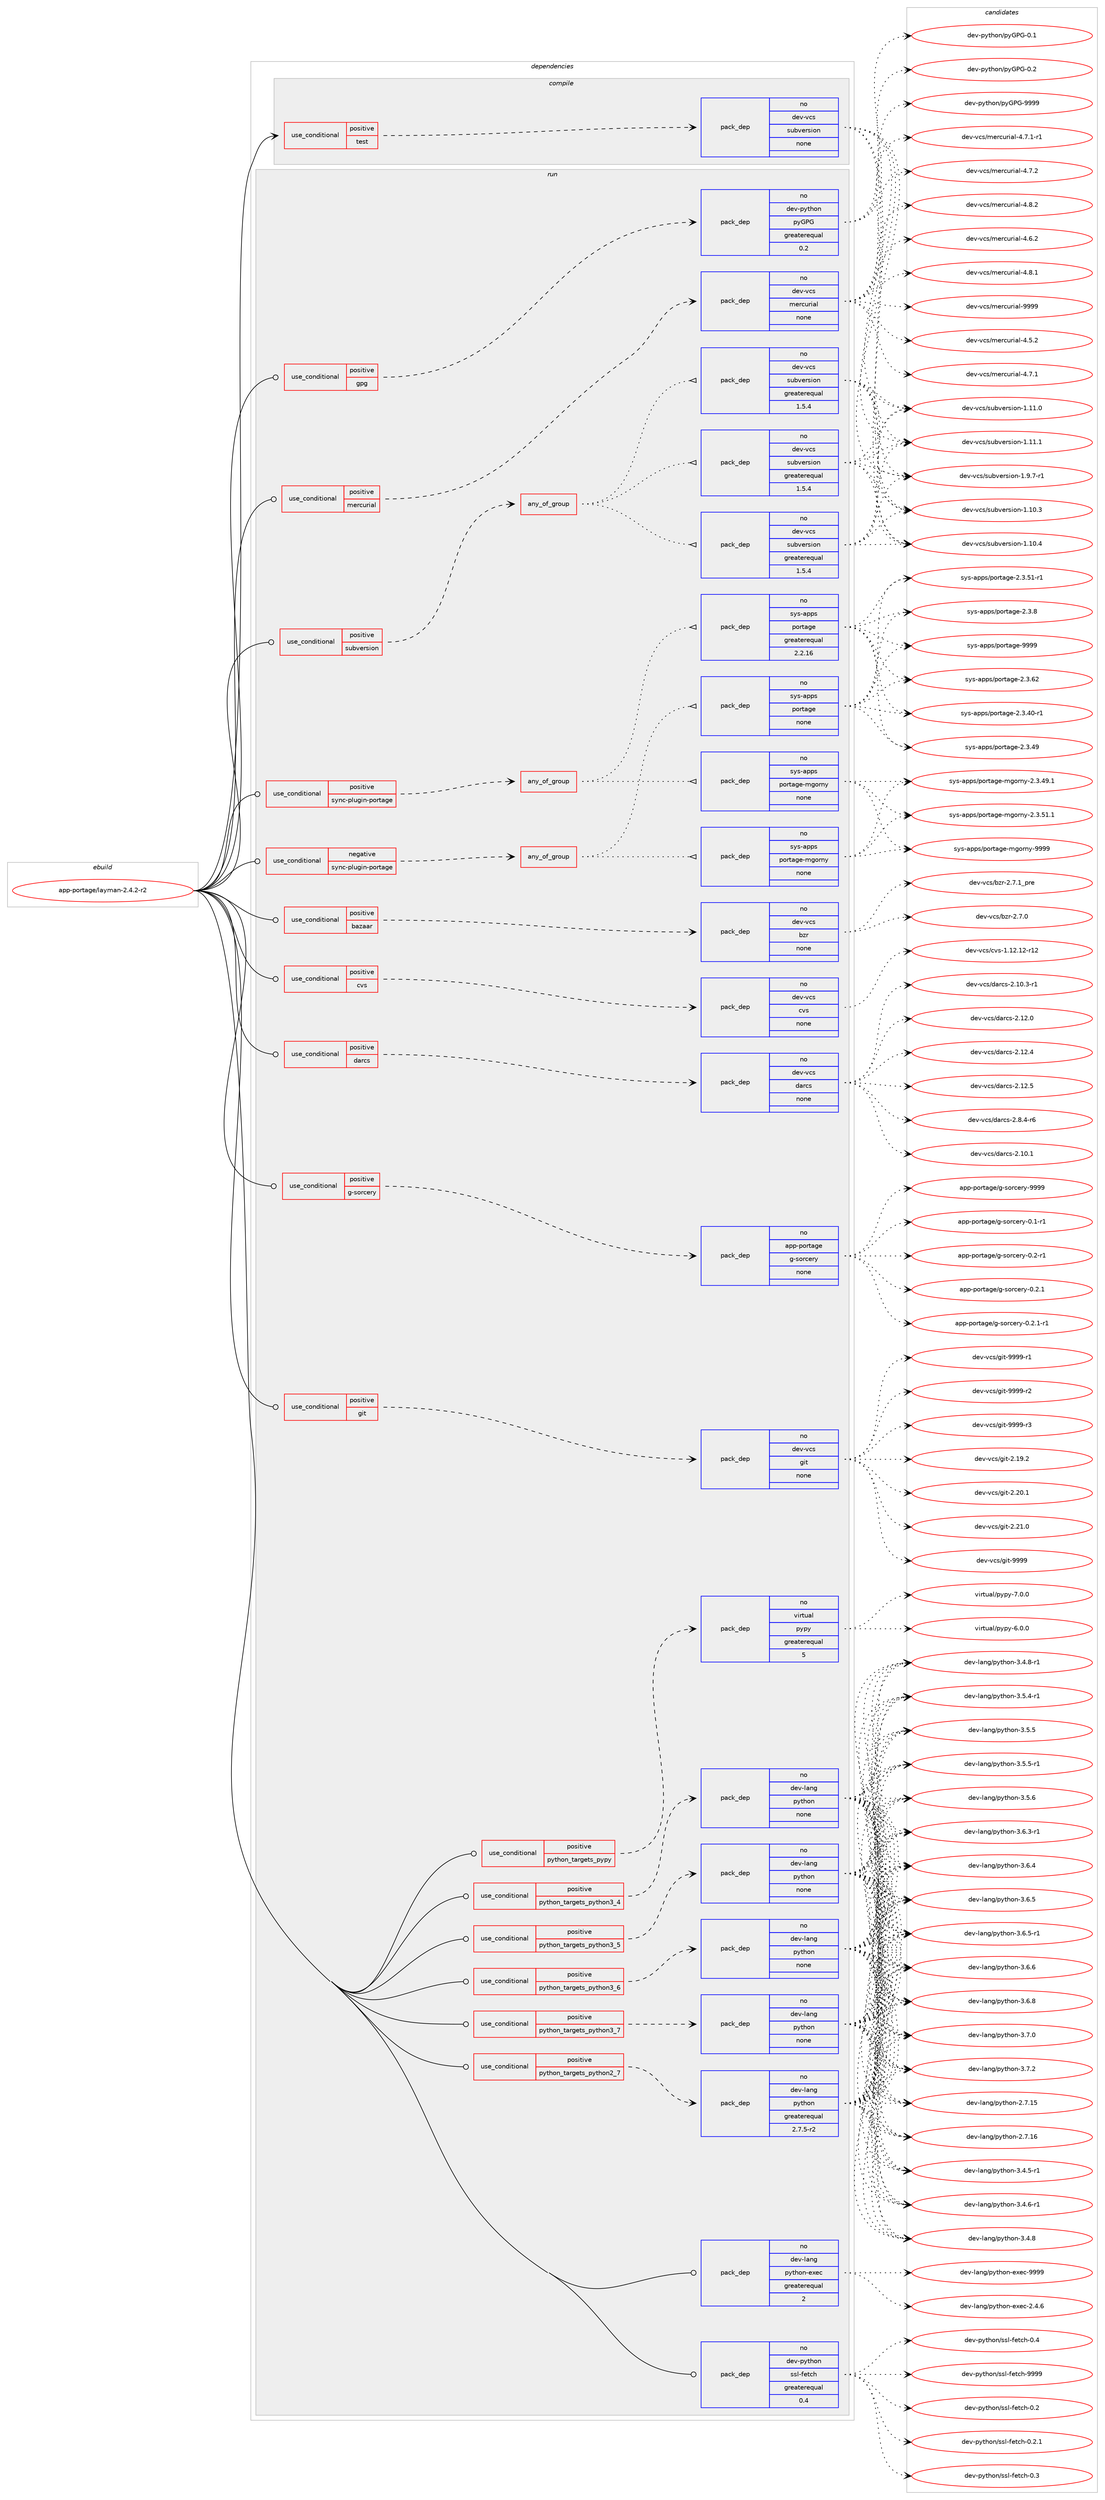 digraph prolog {

# *************
# Graph options
# *************

newrank=true;
concentrate=true;
compound=true;
graph [rankdir=LR,fontname=Helvetica,fontsize=10,ranksep=1.5];#, ranksep=2.5, nodesep=0.2];
edge  [arrowhead=vee];
node  [fontname=Helvetica,fontsize=10];

# **********
# The ebuild
# **********

subgraph cluster_leftcol {
color=gray;
rank=same;
label=<<i>ebuild</i>>;
id [label="app-portage/layman-2.4.2-r2", color=red, width=4, href="../app-portage/layman-2.4.2-r2.svg"];
}

# ****************
# The dependencies
# ****************

subgraph cluster_midcol {
color=gray;
label=<<i>dependencies</i>>;
subgraph cluster_compile {
fillcolor="#eeeeee";
style=filled;
label=<<i>compile</i>>;
subgraph cond355013 {
dependency1306591 [label=<<TABLE BORDER="0" CELLBORDER="1" CELLSPACING="0" CELLPADDING="4"><TR><TD ROWSPAN="3" CELLPADDING="10">use_conditional</TD></TR><TR><TD>positive</TD></TR><TR><TD>test</TD></TR></TABLE>>, shape=none, color=red];
subgraph pack931171 {
dependency1306592 [label=<<TABLE BORDER="0" CELLBORDER="1" CELLSPACING="0" CELLPADDING="4" WIDTH="220"><TR><TD ROWSPAN="6" CELLPADDING="30">pack_dep</TD></TR><TR><TD WIDTH="110">no</TD></TR><TR><TD>dev-vcs</TD></TR><TR><TD>subversion</TD></TR><TR><TD>none</TD></TR><TR><TD></TD></TR></TABLE>>, shape=none, color=blue];
}
dependency1306591:e -> dependency1306592:w [weight=20,style="dashed",arrowhead="vee"];
}
id:e -> dependency1306591:w [weight=20,style="solid",arrowhead="vee"];
}
subgraph cluster_compileandrun {
fillcolor="#eeeeee";
style=filled;
label=<<i>compile and run</i>>;
}
subgraph cluster_run {
fillcolor="#eeeeee";
style=filled;
label=<<i>run</i>>;
subgraph cond355014 {
dependency1306593 [label=<<TABLE BORDER="0" CELLBORDER="1" CELLSPACING="0" CELLPADDING="4"><TR><TD ROWSPAN="3" CELLPADDING="10">use_conditional</TD></TR><TR><TD>negative</TD></TR><TR><TD>sync-plugin-portage</TD></TR></TABLE>>, shape=none, color=red];
subgraph any19865 {
dependency1306594 [label=<<TABLE BORDER="0" CELLBORDER="1" CELLSPACING="0" CELLPADDING="4"><TR><TD CELLPADDING="10">any_of_group</TD></TR></TABLE>>, shape=none, color=red];subgraph pack931172 {
dependency1306595 [label=<<TABLE BORDER="0" CELLBORDER="1" CELLSPACING="0" CELLPADDING="4" WIDTH="220"><TR><TD ROWSPAN="6" CELLPADDING="30">pack_dep</TD></TR><TR><TD WIDTH="110">no</TD></TR><TR><TD>sys-apps</TD></TR><TR><TD>portage</TD></TR><TR><TD>none</TD></TR><TR><TD></TD></TR></TABLE>>, shape=none, color=blue];
}
dependency1306594:e -> dependency1306595:w [weight=20,style="dotted",arrowhead="oinv"];
subgraph pack931173 {
dependency1306596 [label=<<TABLE BORDER="0" CELLBORDER="1" CELLSPACING="0" CELLPADDING="4" WIDTH="220"><TR><TD ROWSPAN="6" CELLPADDING="30">pack_dep</TD></TR><TR><TD WIDTH="110">no</TD></TR><TR><TD>sys-apps</TD></TR><TR><TD>portage-mgorny</TD></TR><TR><TD>none</TD></TR><TR><TD></TD></TR></TABLE>>, shape=none, color=blue];
}
dependency1306594:e -> dependency1306596:w [weight=20,style="dotted",arrowhead="oinv"];
}
dependency1306593:e -> dependency1306594:w [weight=20,style="dashed",arrowhead="vee"];
}
id:e -> dependency1306593:w [weight=20,style="solid",arrowhead="odot"];
subgraph cond355015 {
dependency1306597 [label=<<TABLE BORDER="0" CELLBORDER="1" CELLSPACING="0" CELLPADDING="4"><TR><TD ROWSPAN="3" CELLPADDING="10">use_conditional</TD></TR><TR><TD>positive</TD></TR><TR><TD>bazaar</TD></TR></TABLE>>, shape=none, color=red];
subgraph pack931174 {
dependency1306598 [label=<<TABLE BORDER="0" CELLBORDER="1" CELLSPACING="0" CELLPADDING="4" WIDTH="220"><TR><TD ROWSPAN="6" CELLPADDING="30">pack_dep</TD></TR><TR><TD WIDTH="110">no</TD></TR><TR><TD>dev-vcs</TD></TR><TR><TD>bzr</TD></TR><TR><TD>none</TD></TR><TR><TD></TD></TR></TABLE>>, shape=none, color=blue];
}
dependency1306597:e -> dependency1306598:w [weight=20,style="dashed",arrowhead="vee"];
}
id:e -> dependency1306597:w [weight=20,style="solid",arrowhead="odot"];
subgraph cond355016 {
dependency1306599 [label=<<TABLE BORDER="0" CELLBORDER="1" CELLSPACING="0" CELLPADDING="4"><TR><TD ROWSPAN="3" CELLPADDING="10">use_conditional</TD></TR><TR><TD>positive</TD></TR><TR><TD>cvs</TD></TR></TABLE>>, shape=none, color=red];
subgraph pack931175 {
dependency1306600 [label=<<TABLE BORDER="0" CELLBORDER="1" CELLSPACING="0" CELLPADDING="4" WIDTH="220"><TR><TD ROWSPAN="6" CELLPADDING="30">pack_dep</TD></TR><TR><TD WIDTH="110">no</TD></TR><TR><TD>dev-vcs</TD></TR><TR><TD>cvs</TD></TR><TR><TD>none</TD></TR><TR><TD></TD></TR></TABLE>>, shape=none, color=blue];
}
dependency1306599:e -> dependency1306600:w [weight=20,style="dashed",arrowhead="vee"];
}
id:e -> dependency1306599:w [weight=20,style="solid",arrowhead="odot"];
subgraph cond355017 {
dependency1306601 [label=<<TABLE BORDER="0" CELLBORDER="1" CELLSPACING="0" CELLPADDING="4"><TR><TD ROWSPAN="3" CELLPADDING="10">use_conditional</TD></TR><TR><TD>positive</TD></TR><TR><TD>darcs</TD></TR></TABLE>>, shape=none, color=red];
subgraph pack931176 {
dependency1306602 [label=<<TABLE BORDER="0" CELLBORDER="1" CELLSPACING="0" CELLPADDING="4" WIDTH="220"><TR><TD ROWSPAN="6" CELLPADDING="30">pack_dep</TD></TR><TR><TD WIDTH="110">no</TD></TR><TR><TD>dev-vcs</TD></TR><TR><TD>darcs</TD></TR><TR><TD>none</TD></TR><TR><TD></TD></TR></TABLE>>, shape=none, color=blue];
}
dependency1306601:e -> dependency1306602:w [weight=20,style="dashed",arrowhead="vee"];
}
id:e -> dependency1306601:w [weight=20,style="solid",arrowhead="odot"];
subgraph cond355018 {
dependency1306603 [label=<<TABLE BORDER="0" CELLBORDER="1" CELLSPACING="0" CELLPADDING="4"><TR><TD ROWSPAN="3" CELLPADDING="10">use_conditional</TD></TR><TR><TD>positive</TD></TR><TR><TD>g-sorcery</TD></TR></TABLE>>, shape=none, color=red];
subgraph pack931177 {
dependency1306604 [label=<<TABLE BORDER="0" CELLBORDER="1" CELLSPACING="0" CELLPADDING="4" WIDTH="220"><TR><TD ROWSPAN="6" CELLPADDING="30">pack_dep</TD></TR><TR><TD WIDTH="110">no</TD></TR><TR><TD>app-portage</TD></TR><TR><TD>g-sorcery</TD></TR><TR><TD>none</TD></TR><TR><TD></TD></TR></TABLE>>, shape=none, color=blue];
}
dependency1306603:e -> dependency1306604:w [weight=20,style="dashed",arrowhead="vee"];
}
id:e -> dependency1306603:w [weight=20,style="solid",arrowhead="odot"];
subgraph cond355019 {
dependency1306605 [label=<<TABLE BORDER="0" CELLBORDER="1" CELLSPACING="0" CELLPADDING="4"><TR><TD ROWSPAN="3" CELLPADDING="10">use_conditional</TD></TR><TR><TD>positive</TD></TR><TR><TD>git</TD></TR></TABLE>>, shape=none, color=red];
subgraph pack931178 {
dependency1306606 [label=<<TABLE BORDER="0" CELLBORDER="1" CELLSPACING="0" CELLPADDING="4" WIDTH="220"><TR><TD ROWSPAN="6" CELLPADDING="30">pack_dep</TD></TR><TR><TD WIDTH="110">no</TD></TR><TR><TD>dev-vcs</TD></TR><TR><TD>git</TD></TR><TR><TD>none</TD></TR><TR><TD></TD></TR></TABLE>>, shape=none, color=blue];
}
dependency1306605:e -> dependency1306606:w [weight=20,style="dashed",arrowhead="vee"];
}
id:e -> dependency1306605:w [weight=20,style="solid",arrowhead="odot"];
subgraph cond355020 {
dependency1306607 [label=<<TABLE BORDER="0" CELLBORDER="1" CELLSPACING="0" CELLPADDING="4"><TR><TD ROWSPAN="3" CELLPADDING="10">use_conditional</TD></TR><TR><TD>positive</TD></TR><TR><TD>gpg</TD></TR></TABLE>>, shape=none, color=red];
subgraph pack931179 {
dependency1306608 [label=<<TABLE BORDER="0" CELLBORDER="1" CELLSPACING="0" CELLPADDING="4" WIDTH="220"><TR><TD ROWSPAN="6" CELLPADDING="30">pack_dep</TD></TR><TR><TD WIDTH="110">no</TD></TR><TR><TD>dev-python</TD></TR><TR><TD>pyGPG</TD></TR><TR><TD>greaterequal</TD></TR><TR><TD>0.2</TD></TR></TABLE>>, shape=none, color=blue];
}
dependency1306607:e -> dependency1306608:w [weight=20,style="dashed",arrowhead="vee"];
}
id:e -> dependency1306607:w [weight=20,style="solid",arrowhead="odot"];
subgraph cond355021 {
dependency1306609 [label=<<TABLE BORDER="0" CELLBORDER="1" CELLSPACING="0" CELLPADDING="4"><TR><TD ROWSPAN="3" CELLPADDING="10">use_conditional</TD></TR><TR><TD>positive</TD></TR><TR><TD>mercurial</TD></TR></TABLE>>, shape=none, color=red];
subgraph pack931180 {
dependency1306610 [label=<<TABLE BORDER="0" CELLBORDER="1" CELLSPACING="0" CELLPADDING="4" WIDTH="220"><TR><TD ROWSPAN="6" CELLPADDING="30">pack_dep</TD></TR><TR><TD WIDTH="110">no</TD></TR><TR><TD>dev-vcs</TD></TR><TR><TD>mercurial</TD></TR><TR><TD>none</TD></TR><TR><TD></TD></TR></TABLE>>, shape=none, color=blue];
}
dependency1306609:e -> dependency1306610:w [weight=20,style="dashed",arrowhead="vee"];
}
id:e -> dependency1306609:w [weight=20,style="solid",arrowhead="odot"];
subgraph cond355022 {
dependency1306611 [label=<<TABLE BORDER="0" CELLBORDER="1" CELLSPACING="0" CELLPADDING="4"><TR><TD ROWSPAN="3" CELLPADDING="10">use_conditional</TD></TR><TR><TD>positive</TD></TR><TR><TD>python_targets_pypy</TD></TR></TABLE>>, shape=none, color=red];
subgraph pack931181 {
dependency1306612 [label=<<TABLE BORDER="0" CELLBORDER="1" CELLSPACING="0" CELLPADDING="4" WIDTH="220"><TR><TD ROWSPAN="6" CELLPADDING="30">pack_dep</TD></TR><TR><TD WIDTH="110">no</TD></TR><TR><TD>virtual</TD></TR><TR><TD>pypy</TD></TR><TR><TD>greaterequal</TD></TR><TR><TD>5</TD></TR></TABLE>>, shape=none, color=blue];
}
dependency1306611:e -> dependency1306612:w [weight=20,style="dashed",arrowhead="vee"];
}
id:e -> dependency1306611:w [weight=20,style="solid",arrowhead="odot"];
subgraph cond355023 {
dependency1306613 [label=<<TABLE BORDER="0" CELLBORDER="1" CELLSPACING="0" CELLPADDING="4"><TR><TD ROWSPAN="3" CELLPADDING="10">use_conditional</TD></TR><TR><TD>positive</TD></TR><TR><TD>python_targets_python2_7</TD></TR></TABLE>>, shape=none, color=red];
subgraph pack931182 {
dependency1306614 [label=<<TABLE BORDER="0" CELLBORDER="1" CELLSPACING="0" CELLPADDING="4" WIDTH="220"><TR><TD ROWSPAN="6" CELLPADDING="30">pack_dep</TD></TR><TR><TD WIDTH="110">no</TD></TR><TR><TD>dev-lang</TD></TR><TR><TD>python</TD></TR><TR><TD>greaterequal</TD></TR><TR><TD>2.7.5-r2</TD></TR></TABLE>>, shape=none, color=blue];
}
dependency1306613:e -> dependency1306614:w [weight=20,style="dashed",arrowhead="vee"];
}
id:e -> dependency1306613:w [weight=20,style="solid",arrowhead="odot"];
subgraph cond355024 {
dependency1306615 [label=<<TABLE BORDER="0" CELLBORDER="1" CELLSPACING="0" CELLPADDING="4"><TR><TD ROWSPAN="3" CELLPADDING="10">use_conditional</TD></TR><TR><TD>positive</TD></TR><TR><TD>python_targets_python3_4</TD></TR></TABLE>>, shape=none, color=red];
subgraph pack931183 {
dependency1306616 [label=<<TABLE BORDER="0" CELLBORDER="1" CELLSPACING="0" CELLPADDING="4" WIDTH="220"><TR><TD ROWSPAN="6" CELLPADDING="30">pack_dep</TD></TR><TR><TD WIDTH="110">no</TD></TR><TR><TD>dev-lang</TD></TR><TR><TD>python</TD></TR><TR><TD>none</TD></TR><TR><TD></TD></TR></TABLE>>, shape=none, color=blue];
}
dependency1306615:e -> dependency1306616:w [weight=20,style="dashed",arrowhead="vee"];
}
id:e -> dependency1306615:w [weight=20,style="solid",arrowhead="odot"];
subgraph cond355025 {
dependency1306617 [label=<<TABLE BORDER="0" CELLBORDER="1" CELLSPACING="0" CELLPADDING="4"><TR><TD ROWSPAN="3" CELLPADDING="10">use_conditional</TD></TR><TR><TD>positive</TD></TR><TR><TD>python_targets_python3_5</TD></TR></TABLE>>, shape=none, color=red];
subgraph pack931184 {
dependency1306618 [label=<<TABLE BORDER="0" CELLBORDER="1" CELLSPACING="0" CELLPADDING="4" WIDTH="220"><TR><TD ROWSPAN="6" CELLPADDING="30">pack_dep</TD></TR><TR><TD WIDTH="110">no</TD></TR><TR><TD>dev-lang</TD></TR><TR><TD>python</TD></TR><TR><TD>none</TD></TR><TR><TD></TD></TR></TABLE>>, shape=none, color=blue];
}
dependency1306617:e -> dependency1306618:w [weight=20,style="dashed",arrowhead="vee"];
}
id:e -> dependency1306617:w [weight=20,style="solid",arrowhead="odot"];
subgraph cond355026 {
dependency1306619 [label=<<TABLE BORDER="0" CELLBORDER="1" CELLSPACING="0" CELLPADDING="4"><TR><TD ROWSPAN="3" CELLPADDING="10">use_conditional</TD></TR><TR><TD>positive</TD></TR><TR><TD>python_targets_python3_6</TD></TR></TABLE>>, shape=none, color=red];
subgraph pack931185 {
dependency1306620 [label=<<TABLE BORDER="0" CELLBORDER="1" CELLSPACING="0" CELLPADDING="4" WIDTH="220"><TR><TD ROWSPAN="6" CELLPADDING="30">pack_dep</TD></TR><TR><TD WIDTH="110">no</TD></TR><TR><TD>dev-lang</TD></TR><TR><TD>python</TD></TR><TR><TD>none</TD></TR><TR><TD></TD></TR></TABLE>>, shape=none, color=blue];
}
dependency1306619:e -> dependency1306620:w [weight=20,style="dashed",arrowhead="vee"];
}
id:e -> dependency1306619:w [weight=20,style="solid",arrowhead="odot"];
subgraph cond355027 {
dependency1306621 [label=<<TABLE BORDER="0" CELLBORDER="1" CELLSPACING="0" CELLPADDING="4"><TR><TD ROWSPAN="3" CELLPADDING="10">use_conditional</TD></TR><TR><TD>positive</TD></TR><TR><TD>python_targets_python3_7</TD></TR></TABLE>>, shape=none, color=red];
subgraph pack931186 {
dependency1306622 [label=<<TABLE BORDER="0" CELLBORDER="1" CELLSPACING="0" CELLPADDING="4" WIDTH="220"><TR><TD ROWSPAN="6" CELLPADDING="30">pack_dep</TD></TR><TR><TD WIDTH="110">no</TD></TR><TR><TD>dev-lang</TD></TR><TR><TD>python</TD></TR><TR><TD>none</TD></TR><TR><TD></TD></TR></TABLE>>, shape=none, color=blue];
}
dependency1306621:e -> dependency1306622:w [weight=20,style="dashed",arrowhead="vee"];
}
id:e -> dependency1306621:w [weight=20,style="solid",arrowhead="odot"];
subgraph cond355028 {
dependency1306623 [label=<<TABLE BORDER="0" CELLBORDER="1" CELLSPACING="0" CELLPADDING="4"><TR><TD ROWSPAN="3" CELLPADDING="10">use_conditional</TD></TR><TR><TD>positive</TD></TR><TR><TD>subversion</TD></TR></TABLE>>, shape=none, color=red];
subgraph any19866 {
dependency1306624 [label=<<TABLE BORDER="0" CELLBORDER="1" CELLSPACING="0" CELLPADDING="4"><TR><TD CELLPADDING="10">any_of_group</TD></TR></TABLE>>, shape=none, color=red];subgraph pack931187 {
dependency1306625 [label=<<TABLE BORDER="0" CELLBORDER="1" CELLSPACING="0" CELLPADDING="4" WIDTH="220"><TR><TD ROWSPAN="6" CELLPADDING="30">pack_dep</TD></TR><TR><TD WIDTH="110">no</TD></TR><TR><TD>dev-vcs</TD></TR><TR><TD>subversion</TD></TR><TR><TD>greaterequal</TD></TR><TR><TD>1.5.4</TD></TR></TABLE>>, shape=none, color=blue];
}
dependency1306624:e -> dependency1306625:w [weight=20,style="dotted",arrowhead="oinv"];
subgraph pack931188 {
dependency1306626 [label=<<TABLE BORDER="0" CELLBORDER="1" CELLSPACING="0" CELLPADDING="4" WIDTH="220"><TR><TD ROWSPAN="6" CELLPADDING="30">pack_dep</TD></TR><TR><TD WIDTH="110">no</TD></TR><TR><TD>dev-vcs</TD></TR><TR><TD>subversion</TD></TR><TR><TD>greaterequal</TD></TR><TR><TD>1.5.4</TD></TR></TABLE>>, shape=none, color=blue];
}
dependency1306624:e -> dependency1306626:w [weight=20,style="dotted",arrowhead="oinv"];
subgraph pack931189 {
dependency1306627 [label=<<TABLE BORDER="0" CELLBORDER="1" CELLSPACING="0" CELLPADDING="4" WIDTH="220"><TR><TD ROWSPAN="6" CELLPADDING="30">pack_dep</TD></TR><TR><TD WIDTH="110">no</TD></TR><TR><TD>dev-vcs</TD></TR><TR><TD>subversion</TD></TR><TR><TD>greaterequal</TD></TR><TR><TD>1.5.4</TD></TR></TABLE>>, shape=none, color=blue];
}
dependency1306624:e -> dependency1306627:w [weight=20,style="dotted",arrowhead="oinv"];
}
dependency1306623:e -> dependency1306624:w [weight=20,style="dashed",arrowhead="vee"];
}
id:e -> dependency1306623:w [weight=20,style="solid",arrowhead="odot"];
subgraph cond355029 {
dependency1306628 [label=<<TABLE BORDER="0" CELLBORDER="1" CELLSPACING="0" CELLPADDING="4"><TR><TD ROWSPAN="3" CELLPADDING="10">use_conditional</TD></TR><TR><TD>positive</TD></TR><TR><TD>sync-plugin-portage</TD></TR></TABLE>>, shape=none, color=red];
subgraph any19867 {
dependency1306629 [label=<<TABLE BORDER="0" CELLBORDER="1" CELLSPACING="0" CELLPADDING="4"><TR><TD CELLPADDING="10">any_of_group</TD></TR></TABLE>>, shape=none, color=red];subgraph pack931190 {
dependency1306630 [label=<<TABLE BORDER="0" CELLBORDER="1" CELLSPACING="0" CELLPADDING="4" WIDTH="220"><TR><TD ROWSPAN="6" CELLPADDING="30">pack_dep</TD></TR><TR><TD WIDTH="110">no</TD></TR><TR><TD>sys-apps</TD></TR><TR><TD>portage</TD></TR><TR><TD>greaterequal</TD></TR><TR><TD>2.2.16</TD></TR></TABLE>>, shape=none, color=blue];
}
dependency1306629:e -> dependency1306630:w [weight=20,style="dotted",arrowhead="oinv"];
subgraph pack931191 {
dependency1306631 [label=<<TABLE BORDER="0" CELLBORDER="1" CELLSPACING="0" CELLPADDING="4" WIDTH="220"><TR><TD ROWSPAN="6" CELLPADDING="30">pack_dep</TD></TR><TR><TD WIDTH="110">no</TD></TR><TR><TD>sys-apps</TD></TR><TR><TD>portage-mgorny</TD></TR><TR><TD>none</TD></TR><TR><TD></TD></TR></TABLE>>, shape=none, color=blue];
}
dependency1306629:e -> dependency1306631:w [weight=20,style="dotted",arrowhead="oinv"];
}
dependency1306628:e -> dependency1306629:w [weight=20,style="dashed",arrowhead="vee"];
}
id:e -> dependency1306628:w [weight=20,style="solid",arrowhead="odot"];
subgraph pack931192 {
dependency1306632 [label=<<TABLE BORDER="0" CELLBORDER="1" CELLSPACING="0" CELLPADDING="4" WIDTH="220"><TR><TD ROWSPAN="6" CELLPADDING="30">pack_dep</TD></TR><TR><TD WIDTH="110">no</TD></TR><TR><TD>dev-lang</TD></TR><TR><TD>python-exec</TD></TR><TR><TD>greaterequal</TD></TR><TR><TD>2</TD></TR></TABLE>>, shape=none, color=blue];
}
id:e -> dependency1306632:w [weight=20,style="solid",arrowhead="odot"];
subgraph pack931193 {
dependency1306633 [label=<<TABLE BORDER="0" CELLBORDER="1" CELLSPACING="0" CELLPADDING="4" WIDTH="220"><TR><TD ROWSPAN="6" CELLPADDING="30">pack_dep</TD></TR><TR><TD WIDTH="110">no</TD></TR><TR><TD>dev-python</TD></TR><TR><TD>ssl-fetch</TD></TR><TR><TD>greaterequal</TD></TR><TR><TD>0.4</TD></TR></TABLE>>, shape=none, color=blue];
}
id:e -> dependency1306633:w [weight=20,style="solid",arrowhead="odot"];
}
}

# **************
# The candidates
# **************

subgraph cluster_choices {
rank=same;
color=gray;
label=<<i>candidates</i>>;

subgraph choice931171 {
color=black;
nodesep=1;
choice1001011184511899115471151179811810111411510511111045494649484651 [label="dev-vcs/subversion-1.10.3", color=red, width=4,href="../dev-vcs/subversion-1.10.3.svg"];
choice1001011184511899115471151179811810111411510511111045494649484652 [label="dev-vcs/subversion-1.10.4", color=red, width=4,href="../dev-vcs/subversion-1.10.4.svg"];
choice1001011184511899115471151179811810111411510511111045494649494648 [label="dev-vcs/subversion-1.11.0", color=red, width=4,href="../dev-vcs/subversion-1.11.0.svg"];
choice1001011184511899115471151179811810111411510511111045494649494649 [label="dev-vcs/subversion-1.11.1", color=red, width=4,href="../dev-vcs/subversion-1.11.1.svg"];
choice100101118451189911547115117981181011141151051111104549465746554511449 [label="dev-vcs/subversion-1.9.7-r1", color=red, width=4,href="../dev-vcs/subversion-1.9.7-r1.svg"];
dependency1306592:e -> choice1001011184511899115471151179811810111411510511111045494649484651:w [style=dotted,weight="100"];
dependency1306592:e -> choice1001011184511899115471151179811810111411510511111045494649484652:w [style=dotted,weight="100"];
dependency1306592:e -> choice1001011184511899115471151179811810111411510511111045494649494648:w [style=dotted,weight="100"];
dependency1306592:e -> choice1001011184511899115471151179811810111411510511111045494649494649:w [style=dotted,weight="100"];
dependency1306592:e -> choice100101118451189911547115117981181011141151051111104549465746554511449:w [style=dotted,weight="100"];
}
subgraph choice931172 {
color=black;
nodesep=1;
choice11512111545971121121154711211111411697103101455046514652484511449 [label="sys-apps/portage-2.3.40-r1", color=red, width=4,href="../sys-apps/portage-2.3.40-r1.svg"];
choice1151211154597112112115471121111141169710310145504651465257 [label="sys-apps/portage-2.3.49", color=red, width=4,href="../sys-apps/portage-2.3.49.svg"];
choice11512111545971121121154711211111411697103101455046514653494511449 [label="sys-apps/portage-2.3.51-r1", color=red, width=4,href="../sys-apps/portage-2.3.51-r1.svg"];
choice1151211154597112112115471121111141169710310145504651465450 [label="sys-apps/portage-2.3.62", color=red, width=4,href="../sys-apps/portage-2.3.62.svg"];
choice11512111545971121121154711211111411697103101455046514656 [label="sys-apps/portage-2.3.8", color=red, width=4,href="../sys-apps/portage-2.3.8.svg"];
choice115121115459711211211547112111114116971031014557575757 [label="sys-apps/portage-9999", color=red, width=4,href="../sys-apps/portage-9999.svg"];
dependency1306595:e -> choice11512111545971121121154711211111411697103101455046514652484511449:w [style=dotted,weight="100"];
dependency1306595:e -> choice1151211154597112112115471121111141169710310145504651465257:w [style=dotted,weight="100"];
dependency1306595:e -> choice11512111545971121121154711211111411697103101455046514653494511449:w [style=dotted,weight="100"];
dependency1306595:e -> choice1151211154597112112115471121111141169710310145504651465450:w [style=dotted,weight="100"];
dependency1306595:e -> choice11512111545971121121154711211111411697103101455046514656:w [style=dotted,weight="100"];
dependency1306595:e -> choice115121115459711211211547112111114116971031014557575757:w [style=dotted,weight="100"];
}
subgraph choice931173 {
color=black;
nodesep=1;
choice1151211154597112112115471121111141169710310145109103111114110121455046514652574649 [label="sys-apps/portage-mgorny-2.3.49.1", color=red, width=4,href="../sys-apps/portage-mgorny-2.3.49.1.svg"];
choice1151211154597112112115471121111141169710310145109103111114110121455046514653494649 [label="sys-apps/portage-mgorny-2.3.51.1", color=red, width=4,href="../sys-apps/portage-mgorny-2.3.51.1.svg"];
choice11512111545971121121154711211111411697103101451091031111141101214557575757 [label="sys-apps/portage-mgorny-9999", color=red, width=4,href="../sys-apps/portage-mgorny-9999.svg"];
dependency1306596:e -> choice1151211154597112112115471121111141169710310145109103111114110121455046514652574649:w [style=dotted,weight="100"];
dependency1306596:e -> choice1151211154597112112115471121111141169710310145109103111114110121455046514653494649:w [style=dotted,weight="100"];
dependency1306596:e -> choice11512111545971121121154711211111411697103101451091031111141101214557575757:w [style=dotted,weight="100"];
}
subgraph choice931174 {
color=black;
nodesep=1;
choice10010111845118991154798122114455046554648 [label="dev-vcs/bzr-2.7.0", color=red, width=4,href="../dev-vcs/bzr-2.7.0.svg"];
choice1001011184511899115479812211445504655464995112114101 [label="dev-vcs/bzr-2.7.1_pre", color=red, width=4,href="../dev-vcs/bzr-2.7.1_pre.svg"];
dependency1306598:e -> choice10010111845118991154798122114455046554648:w [style=dotted,weight="100"];
dependency1306598:e -> choice1001011184511899115479812211445504655464995112114101:w [style=dotted,weight="100"];
}
subgraph choice931175 {
color=black;
nodesep=1;
choice100101118451189911547991181154549464950464950451144950 [label="dev-vcs/cvs-1.12.12-r12", color=red, width=4,href="../dev-vcs/cvs-1.12.12-r12.svg"];
dependency1306600:e -> choice100101118451189911547991181154549464950464950451144950:w [style=dotted,weight="100"];
}
subgraph choice931176 {
color=black;
nodesep=1;
choice100101118451189911547100971149911545504649484649 [label="dev-vcs/darcs-2.10.1", color=red, width=4,href="../dev-vcs/darcs-2.10.1.svg"];
choice1001011184511899115471009711499115455046494846514511449 [label="dev-vcs/darcs-2.10.3-r1", color=red, width=4,href="../dev-vcs/darcs-2.10.3-r1.svg"];
choice100101118451189911547100971149911545504649504648 [label="dev-vcs/darcs-2.12.0", color=red, width=4,href="../dev-vcs/darcs-2.12.0.svg"];
choice100101118451189911547100971149911545504649504652 [label="dev-vcs/darcs-2.12.4", color=red, width=4,href="../dev-vcs/darcs-2.12.4.svg"];
choice100101118451189911547100971149911545504649504653 [label="dev-vcs/darcs-2.12.5", color=red, width=4,href="../dev-vcs/darcs-2.12.5.svg"];
choice10010111845118991154710097114991154550465646524511454 [label="dev-vcs/darcs-2.8.4-r6", color=red, width=4,href="../dev-vcs/darcs-2.8.4-r6.svg"];
dependency1306602:e -> choice100101118451189911547100971149911545504649484649:w [style=dotted,weight="100"];
dependency1306602:e -> choice1001011184511899115471009711499115455046494846514511449:w [style=dotted,weight="100"];
dependency1306602:e -> choice100101118451189911547100971149911545504649504648:w [style=dotted,weight="100"];
dependency1306602:e -> choice100101118451189911547100971149911545504649504652:w [style=dotted,weight="100"];
dependency1306602:e -> choice100101118451189911547100971149911545504649504653:w [style=dotted,weight="100"];
dependency1306602:e -> choice10010111845118991154710097114991154550465646524511454:w [style=dotted,weight="100"];
}
subgraph choice931177 {
color=black;
nodesep=1;
choice971121124511211111411697103101471034511511111499101114121454846494511449 [label="app-portage/g-sorcery-0.1-r1", color=red, width=4,href="../app-portage/g-sorcery-0.1-r1.svg"];
choice971121124511211111411697103101471034511511111499101114121454846504511449 [label="app-portage/g-sorcery-0.2-r1", color=red, width=4,href="../app-portage/g-sorcery-0.2-r1.svg"];
choice971121124511211111411697103101471034511511111499101114121454846504649 [label="app-portage/g-sorcery-0.2.1", color=red, width=4,href="../app-portage/g-sorcery-0.2.1.svg"];
choice9711211245112111114116971031014710345115111114991011141214548465046494511449 [label="app-portage/g-sorcery-0.2.1-r1", color=red, width=4,href="../app-portage/g-sorcery-0.2.1-r1.svg"];
choice9711211245112111114116971031014710345115111114991011141214557575757 [label="app-portage/g-sorcery-9999", color=red, width=4,href="../app-portage/g-sorcery-9999.svg"];
dependency1306604:e -> choice971121124511211111411697103101471034511511111499101114121454846494511449:w [style=dotted,weight="100"];
dependency1306604:e -> choice971121124511211111411697103101471034511511111499101114121454846504511449:w [style=dotted,weight="100"];
dependency1306604:e -> choice971121124511211111411697103101471034511511111499101114121454846504649:w [style=dotted,weight="100"];
dependency1306604:e -> choice9711211245112111114116971031014710345115111114991011141214548465046494511449:w [style=dotted,weight="100"];
dependency1306604:e -> choice9711211245112111114116971031014710345115111114991011141214557575757:w [style=dotted,weight="100"];
}
subgraph choice931178 {
color=black;
nodesep=1;
choice10010111845118991154710310511645504649574650 [label="dev-vcs/git-2.19.2", color=red, width=4,href="../dev-vcs/git-2.19.2.svg"];
choice10010111845118991154710310511645504650484649 [label="dev-vcs/git-2.20.1", color=red, width=4,href="../dev-vcs/git-2.20.1.svg"];
choice10010111845118991154710310511645504650494648 [label="dev-vcs/git-2.21.0", color=red, width=4,href="../dev-vcs/git-2.21.0.svg"];
choice1001011184511899115471031051164557575757 [label="dev-vcs/git-9999", color=red, width=4,href="../dev-vcs/git-9999.svg"];
choice10010111845118991154710310511645575757574511449 [label="dev-vcs/git-9999-r1", color=red, width=4,href="../dev-vcs/git-9999-r1.svg"];
choice10010111845118991154710310511645575757574511450 [label="dev-vcs/git-9999-r2", color=red, width=4,href="../dev-vcs/git-9999-r2.svg"];
choice10010111845118991154710310511645575757574511451 [label="dev-vcs/git-9999-r3", color=red, width=4,href="../dev-vcs/git-9999-r3.svg"];
dependency1306606:e -> choice10010111845118991154710310511645504649574650:w [style=dotted,weight="100"];
dependency1306606:e -> choice10010111845118991154710310511645504650484649:w [style=dotted,weight="100"];
dependency1306606:e -> choice10010111845118991154710310511645504650494648:w [style=dotted,weight="100"];
dependency1306606:e -> choice1001011184511899115471031051164557575757:w [style=dotted,weight="100"];
dependency1306606:e -> choice10010111845118991154710310511645575757574511449:w [style=dotted,weight="100"];
dependency1306606:e -> choice10010111845118991154710310511645575757574511450:w [style=dotted,weight="100"];
dependency1306606:e -> choice10010111845118991154710310511645575757574511451:w [style=dotted,weight="100"];
}
subgraph choice931179 {
color=black;
nodesep=1;
choice100101118451121211161041111104711212171807145484649 [label="dev-python/pyGPG-0.1", color=red, width=4,href="../dev-python/pyGPG-0.1.svg"];
choice100101118451121211161041111104711212171807145484650 [label="dev-python/pyGPG-0.2", color=red, width=4,href="../dev-python/pyGPG-0.2.svg"];
choice10010111845112121116104111110471121217180714557575757 [label="dev-python/pyGPG-9999", color=red, width=4,href="../dev-python/pyGPG-9999.svg"];
dependency1306608:e -> choice100101118451121211161041111104711212171807145484649:w [style=dotted,weight="100"];
dependency1306608:e -> choice100101118451121211161041111104711212171807145484650:w [style=dotted,weight="100"];
dependency1306608:e -> choice10010111845112121116104111110471121217180714557575757:w [style=dotted,weight="100"];
}
subgraph choice931180 {
color=black;
nodesep=1;
choice1001011184511899115471091011149911711410597108455246534650 [label="dev-vcs/mercurial-4.5.2", color=red, width=4,href="../dev-vcs/mercurial-4.5.2.svg"];
choice1001011184511899115471091011149911711410597108455246544650 [label="dev-vcs/mercurial-4.6.2", color=red, width=4,href="../dev-vcs/mercurial-4.6.2.svg"];
choice1001011184511899115471091011149911711410597108455246554649 [label="dev-vcs/mercurial-4.7.1", color=red, width=4,href="../dev-vcs/mercurial-4.7.1.svg"];
choice10010111845118991154710910111499117114105971084552465546494511449 [label="dev-vcs/mercurial-4.7.1-r1", color=red, width=4,href="../dev-vcs/mercurial-4.7.1-r1.svg"];
choice1001011184511899115471091011149911711410597108455246554650 [label="dev-vcs/mercurial-4.7.2", color=red, width=4,href="../dev-vcs/mercurial-4.7.2.svg"];
choice1001011184511899115471091011149911711410597108455246564649 [label="dev-vcs/mercurial-4.8.1", color=red, width=4,href="../dev-vcs/mercurial-4.8.1.svg"];
choice1001011184511899115471091011149911711410597108455246564650 [label="dev-vcs/mercurial-4.8.2", color=red, width=4,href="../dev-vcs/mercurial-4.8.2.svg"];
choice10010111845118991154710910111499117114105971084557575757 [label="dev-vcs/mercurial-9999", color=red, width=4,href="../dev-vcs/mercurial-9999.svg"];
dependency1306610:e -> choice1001011184511899115471091011149911711410597108455246534650:w [style=dotted,weight="100"];
dependency1306610:e -> choice1001011184511899115471091011149911711410597108455246544650:w [style=dotted,weight="100"];
dependency1306610:e -> choice1001011184511899115471091011149911711410597108455246554649:w [style=dotted,weight="100"];
dependency1306610:e -> choice10010111845118991154710910111499117114105971084552465546494511449:w [style=dotted,weight="100"];
dependency1306610:e -> choice1001011184511899115471091011149911711410597108455246554650:w [style=dotted,weight="100"];
dependency1306610:e -> choice1001011184511899115471091011149911711410597108455246564649:w [style=dotted,weight="100"];
dependency1306610:e -> choice1001011184511899115471091011149911711410597108455246564650:w [style=dotted,weight="100"];
dependency1306610:e -> choice10010111845118991154710910111499117114105971084557575757:w [style=dotted,weight="100"];
}
subgraph choice931181 {
color=black;
nodesep=1;
choice1181051141161179710847112121112121455446484648 [label="virtual/pypy-6.0.0", color=red, width=4,href="../virtual/pypy-6.0.0.svg"];
choice1181051141161179710847112121112121455546484648 [label="virtual/pypy-7.0.0", color=red, width=4,href="../virtual/pypy-7.0.0.svg"];
dependency1306612:e -> choice1181051141161179710847112121112121455446484648:w [style=dotted,weight="100"];
dependency1306612:e -> choice1181051141161179710847112121112121455546484648:w [style=dotted,weight="100"];
}
subgraph choice931182 {
color=black;
nodesep=1;
choice10010111845108971101034711212111610411111045504655464953 [label="dev-lang/python-2.7.15", color=red, width=4,href="../dev-lang/python-2.7.15.svg"];
choice10010111845108971101034711212111610411111045504655464954 [label="dev-lang/python-2.7.16", color=red, width=4,href="../dev-lang/python-2.7.16.svg"];
choice1001011184510897110103471121211161041111104551465246534511449 [label="dev-lang/python-3.4.5-r1", color=red, width=4,href="../dev-lang/python-3.4.5-r1.svg"];
choice1001011184510897110103471121211161041111104551465246544511449 [label="dev-lang/python-3.4.6-r1", color=red, width=4,href="../dev-lang/python-3.4.6-r1.svg"];
choice100101118451089711010347112121116104111110455146524656 [label="dev-lang/python-3.4.8", color=red, width=4,href="../dev-lang/python-3.4.8.svg"];
choice1001011184510897110103471121211161041111104551465246564511449 [label="dev-lang/python-3.4.8-r1", color=red, width=4,href="../dev-lang/python-3.4.8-r1.svg"];
choice1001011184510897110103471121211161041111104551465346524511449 [label="dev-lang/python-3.5.4-r1", color=red, width=4,href="../dev-lang/python-3.5.4-r1.svg"];
choice100101118451089711010347112121116104111110455146534653 [label="dev-lang/python-3.5.5", color=red, width=4,href="../dev-lang/python-3.5.5.svg"];
choice1001011184510897110103471121211161041111104551465346534511449 [label="dev-lang/python-3.5.5-r1", color=red, width=4,href="../dev-lang/python-3.5.5-r1.svg"];
choice100101118451089711010347112121116104111110455146534654 [label="dev-lang/python-3.5.6", color=red, width=4,href="../dev-lang/python-3.5.6.svg"];
choice1001011184510897110103471121211161041111104551465446514511449 [label="dev-lang/python-3.6.3-r1", color=red, width=4,href="../dev-lang/python-3.6.3-r1.svg"];
choice100101118451089711010347112121116104111110455146544652 [label="dev-lang/python-3.6.4", color=red, width=4,href="../dev-lang/python-3.6.4.svg"];
choice100101118451089711010347112121116104111110455146544653 [label="dev-lang/python-3.6.5", color=red, width=4,href="../dev-lang/python-3.6.5.svg"];
choice1001011184510897110103471121211161041111104551465446534511449 [label="dev-lang/python-3.6.5-r1", color=red, width=4,href="../dev-lang/python-3.6.5-r1.svg"];
choice100101118451089711010347112121116104111110455146544654 [label="dev-lang/python-3.6.6", color=red, width=4,href="../dev-lang/python-3.6.6.svg"];
choice100101118451089711010347112121116104111110455146544656 [label="dev-lang/python-3.6.8", color=red, width=4,href="../dev-lang/python-3.6.8.svg"];
choice100101118451089711010347112121116104111110455146554648 [label="dev-lang/python-3.7.0", color=red, width=4,href="../dev-lang/python-3.7.0.svg"];
choice100101118451089711010347112121116104111110455146554650 [label="dev-lang/python-3.7.2", color=red, width=4,href="../dev-lang/python-3.7.2.svg"];
dependency1306614:e -> choice10010111845108971101034711212111610411111045504655464953:w [style=dotted,weight="100"];
dependency1306614:e -> choice10010111845108971101034711212111610411111045504655464954:w [style=dotted,weight="100"];
dependency1306614:e -> choice1001011184510897110103471121211161041111104551465246534511449:w [style=dotted,weight="100"];
dependency1306614:e -> choice1001011184510897110103471121211161041111104551465246544511449:w [style=dotted,weight="100"];
dependency1306614:e -> choice100101118451089711010347112121116104111110455146524656:w [style=dotted,weight="100"];
dependency1306614:e -> choice1001011184510897110103471121211161041111104551465246564511449:w [style=dotted,weight="100"];
dependency1306614:e -> choice1001011184510897110103471121211161041111104551465346524511449:w [style=dotted,weight="100"];
dependency1306614:e -> choice100101118451089711010347112121116104111110455146534653:w [style=dotted,weight="100"];
dependency1306614:e -> choice1001011184510897110103471121211161041111104551465346534511449:w [style=dotted,weight="100"];
dependency1306614:e -> choice100101118451089711010347112121116104111110455146534654:w [style=dotted,weight="100"];
dependency1306614:e -> choice1001011184510897110103471121211161041111104551465446514511449:w [style=dotted,weight="100"];
dependency1306614:e -> choice100101118451089711010347112121116104111110455146544652:w [style=dotted,weight="100"];
dependency1306614:e -> choice100101118451089711010347112121116104111110455146544653:w [style=dotted,weight="100"];
dependency1306614:e -> choice1001011184510897110103471121211161041111104551465446534511449:w [style=dotted,weight="100"];
dependency1306614:e -> choice100101118451089711010347112121116104111110455146544654:w [style=dotted,weight="100"];
dependency1306614:e -> choice100101118451089711010347112121116104111110455146544656:w [style=dotted,weight="100"];
dependency1306614:e -> choice100101118451089711010347112121116104111110455146554648:w [style=dotted,weight="100"];
dependency1306614:e -> choice100101118451089711010347112121116104111110455146554650:w [style=dotted,weight="100"];
}
subgraph choice931183 {
color=black;
nodesep=1;
choice10010111845108971101034711212111610411111045504655464953 [label="dev-lang/python-2.7.15", color=red, width=4,href="../dev-lang/python-2.7.15.svg"];
choice10010111845108971101034711212111610411111045504655464954 [label="dev-lang/python-2.7.16", color=red, width=4,href="../dev-lang/python-2.7.16.svg"];
choice1001011184510897110103471121211161041111104551465246534511449 [label="dev-lang/python-3.4.5-r1", color=red, width=4,href="../dev-lang/python-3.4.5-r1.svg"];
choice1001011184510897110103471121211161041111104551465246544511449 [label="dev-lang/python-3.4.6-r1", color=red, width=4,href="../dev-lang/python-3.4.6-r1.svg"];
choice100101118451089711010347112121116104111110455146524656 [label="dev-lang/python-3.4.8", color=red, width=4,href="../dev-lang/python-3.4.8.svg"];
choice1001011184510897110103471121211161041111104551465246564511449 [label="dev-lang/python-3.4.8-r1", color=red, width=4,href="../dev-lang/python-3.4.8-r1.svg"];
choice1001011184510897110103471121211161041111104551465346524511449 [label="dev-lang/python-3.5.4-r1", color=red, width=4,href="../dev-lang/python-3.5.4-r1.svg"];
choice100101118451089711010347112121116104111110455146534653 [label="dev-lang/python-3.5.5", color=red, width=4,href="../dev-lang/python-3.5.5.svg"];
choice1001011184510897110103471121211161041111104551465346534511449 [label="dev-lang/python-3.5.5-r1", color=red, width=4,href="../dev-lang/python-3.5.5-r1.svg"];
choice100101118451089711010347112121116104111110455146534654 [label="dev-lang/python-3.5.6", color=red, width=4,href="../dev-lang/python-3.5.6.svg"];
choice1001011184510897110103471121211161041111104551465446514511449 [label="dev-lang/python-3.6.3-r1", color=red, width=4,href="../dev-lang/python-3.6.3-r1.svg"];
choice100101118451089711010347112121116104111110455146544652 [label="dev-lang/python-3.6.4", color=red, width=4,href="../dev-lang/python-3.6.4.svg"];
choice100101118451089711010347112121116104111110455146544653 [label="dev-lang/python-3.6.5", color=red, width=4,href="../dev-lang/python-3.6.5.svg"];
choice1001011184510897110103471121211161041111104551465446534511449 [label="dev-lang/python-3.6.5-r1", color=red, width=4,href="../dev-lang/python-3.6.5-r1.svg"];
choice100101118451089711010347112121116104111110455146544654 [label="dev-lang/python-3.6.6", color=red, width=4,href="../dev-lang/python-3.6.6.svg"];
choice100101118451089711010347112121116104111110455146544656 [label="dev-lang/python-3.6.8", color=red, width=4,href="../dev-lang/python-3.6.8.svg"];
choice100101118451089711010347112121116104111110455146554648 [label="dev-lang/python-3.7.0", color=red, width=4,href="../dev-lang/python-3.7.0.svg"];
choice100101118451089711010347112121116104111110455146554650 [label="dev-lang/python-3.7.2", color=red, width=4,href="../dev-lang/python-3.7.2.svg"];
dependency1306616:e -> choice10010111845108971101034711212111610411111045504655464953:w [style=dotted,weight="100"];
dependency1306616:e -> choice10010111845108971101034711212111610411111045504655464954:w [style=dotted,weight="100"];
dependency1306616:e -> choice1001011184510897110103471121211161041111104551465246534511449:w [style=dotted,weight="100"];
dependency1306616:e -> choice1001011184510897110103471121211161041111104551465246544511449:w [style=dotted,weight="100"];
dependency1306616:e -> choice100101118451089711010347112121116104111110455146524656:w [style=dotted,weight="100"];
dependency1306616:e -> choice1001011184510897110103471121211161041111104551465246564511449:w [style=dotted,weight="100"];
dependency1306616:e -> choice1001011184510897110103471121211161041111104551465346524511449:w [style=dotted,weight="100"];
dependency1306616:e -> choice100101118451089711010347112121116104111110455146534653:w [style=dotted,weight="100"];
dependency1306616:e -> choice1001011184510897110103471121211161041111104551465346534511449:w [style=dotted,weight="100"];
dependency1306616:e -> choice100101118451089711010347112121116104111110455146534654:w [style=dotted,weight="100"];
dependency1306616:e -> choice1001011184510897110103471121211161041111104551465446514511449:w [style=dotted,weight="100"];
dependency1306616:e -> choice100101118451089711010347112121116104111110455146544652:w [style=dotted,weight="100"];
dependency1306616:e -> choice100101118451089711010347112121116104111110455146544653:w [style=dotted,weight="100"];
dependency1306616:e -> choice1001011184510897110103471121211161041111104551465446534511449:w [style=dotted,weight="100"];
dependency1306616:e -> choice100101118451089711010347112121116104111110455146544654:w [style=dotted,weight="100"];
dependency1306616:e -> choice100101118451089711010347112121116104111110455146544656:w [style=dotted,weight="100"];
dependency1306616:e -> choice100101118451089711010347112121116104111110455146554648:w [style=dotted,weight="100"];
dependency1306616:e -> choice100101118451089711010347112121116104111110455146554650:w [style=dotted,weight="100"];
}
subgraph choice931184 {
color=black;
nodesep=1;
choice10010111845108971101034711212111610411111045504655464953 [label="dev-lang/python-2.7.15", color=red, width=4,href="../dev-lang/python-2.7.15.svg"];
choice10010111845108971101034711212111610411111045504655464954 [label="dev-lang/python-2.7.16", color=red, width=4,href="../dev-lang/python-2.7.16.svg"];
choice1001011184510897110103471121211161041111104551465246534511449 [label="dev-lang/python-3.4.5-r1", color=red, width=4,href="../dev-lang/python-3.4.5-r1.svg"];
choice1001011184510897110103471121211161041111104551465246544511449 [label="dev-lang/python-3.4.6-r1", color=red, width=4,href="../dev-lang/python-3.4.6-r1.svg"];
choice100101118451089711010347112121116104111110455146524656 [label="dev-lang/python-3.4.8", color=red, width=4,href="../dev-lang/python-3.4.8.svg"];
choice1001011184510897110103471121211161041111104551465246564511449 [label="dev-lang/python-3.4.8-r1", color=red, width=4,href="../dev-lang/python-3.4.8-r1.svg"];
choice1001011184510897110103471121211161041111104551465346524511449 [label="dev-lang/python-3.5.4-r1", color=red, width=4,href="../dev-lang/python-3.5.4-r1.svg"];
choice100101118451089711010347112121116104111110455146534653 [label="dev-lang/python-3.5.5", color=red, width=4,href="../dev-lang/python-3.5.5.svg"];
choice1001011184510897110103471121211161041111104551465346534511449 [label="dev-lang/python-3.5.5-r1", color=red, width=4,href="../dev-lang/python-3.5.5-r1.svg"];
choice100101118451089711010347112121116104111110455146534654 [label="dev-lang/python-3.5.6", color=red, width=4,href="../dev-lang/python-3.5.6.svg"];
choice1001011184510897110103471121211161041111104551465446514511449 [label="dev-lang/python-3.6.3-r1", color=red, width=4,href="../dev-lang/python-3.6.3-r1.svg"];
choice100101118451089711010347112121116104111110455146544652 [label="dev-lang/python-3.6.4", color=red, width=4,href="../dev-lang/python-3.6.4.svg"];
choice100101118451089711010347112121116104111110455146544653 [label="dev-lang/python-3.6.5", color=red, width=4,href="../dev-lang/python-3.6.5.svg"];
choice1001011184510897110103471121211161041111104551465446534511449 [label="dev-lang/python-3.6.5-r1", color=red, width=4,href="../dev-lang/python-3.6.5-r1.svg"];
choice100101118451089711010347112121116104111110455146544654 [label="dev-lang/python-3.6.6", color=red, width=4,href="../dev-lang/python-3.6.6.svg"];
choice100101118451089711010347112121116104111110455146544656 [label="dev-lang/python-3.6.8", color=red, width=4,href="../dev-lang/python-3.6.8.svg"];
choice100101118451089711010347112121116104111110455146554648 [label="dev-lang/python-3.7.0", color=red, width=4,href="../dev-lang/python-3.7.0.svg"];
choice100101118451089711010347112121116104111110455146554650 [label="dev-lang/python-3.7.2", color=red, width=4,href="../dev-lang/python-3.7.2.svg"];
dependency1306618:e -> choice10010111845108971101034711212111610411111045504655464953:w [style=dotted,weight="100"];
dependency1306618:e -> choice10010111845108971101034711212111610411111045504655464954:w [style=dotted,weight="100"];
dependency1306618:e -> choice1001011184510897110103471121211161041111104551465246534511449:w [style=dotted,weight="100"];
dependency1306618:e -> choice1001011184510897110103471121211161041111104551465246544511449:w [style=dotted,weight="100"];
dependency1306618:e -> choice100101118451089711010347112121116104111110455146524656:w [style=dotted,weight="100"];
dependency1306618:e -> choice1001011184510897110103471121211161041111104551465246564511449:w [style=dotted,weight="100"];
dependency1306618:e -> choice1001011184510897110103471121211161041111104551465346524511449:w [style=dotted,weight="100"];
dependency1306618:e -> choice100101118451089711010347112121116104111110455146534653:w [style=dotted,weight="100"];
dependency1306618:e -> choice1001011184510897110103471121211161041111104551465346534511449:w [style=dotted,weight="100"];
dependency1306618:e -> choice100101118451089711010347112121116104111110455146534654:w [style=dotted,weight="100"];
dependency1306618:e -> choice1001011184510897110103471121211161041111104551465446514511449:w [style=dotted,weight="100"];
dependency1306618:e -> choice100101118451089711010347112121116104111110455146544652:w [style=dotted,weight="100"];
dependency1306618:e -> choice100101118451089711010347112121116104111110455146544653:w [style=dotted,weight="100"];
dependency1306618:e -> choice1001011184510897110103471121211161041111104551465446534511449:w [style=dotted,weight="100"];
dependency1306618:e -> choice100101118451089711010347112121116104111110455146544654:w [style=dotted,weight="100"];
dependency1306618:e -> choice100101118451089711010347112121116104111110455146544656:w [style=dotted,weight="100"];
dependency1306618:e -> choice100101118451089711010347112121116104111110455146554648:w [style=dotted,weight="100"];
dependency1306618:e -> choice100101118451089711010347112121116104111110455146554650:w [style=dotted,weight="100"];
}
subgraph choice931185 {
color=black;
nodesep=1;
choice10010111845108971101034711212111610411111045504655464953 [label="dev-lang/python-2.7.15", color=red, width=4,href="../dev-lang/python-2.7.15.svg"];
choice10010111845108971101034711212111610411111045504655464954 [label="dev-lang/python-2.7.16", color=red, width=4,href="../dev-lang/python-2.7.16.svg"];
choice1001011184510897110103471121211161041111104551465246534511449 [label="dev-lang/python-3.4.5-r1", color=red, width=4,href="../dev-lang/python-3.4.5-r1.svg"];
choice1001011184510897110103471121211161041111104551465246544511449 [label="dev-lang/python-3.4.6-r1", color=red, width=4,href="../dev-lang/python-3.4.6-r1.svg"];
choice100101118451089711010347112121116104111110455146524656 [label="dev-lang/python-3.4.8", color=red, width=4,href="../dev-lang/python-3.4.8.svg"];
choice1001011184510897110103471121211161041111104551465246564511449 [label="dev-lang/python-3.4.8-r1", color=red, width=4,href="../dev-lang/python-3.4.8-r1.svg"];
choice1001011184510897110103471121211161041111104551465346524511449 [label="dev-lang/python-3.5.4-r1", color=red, width=4,href="../dev-lang/python-3.5.4-r1.svg"];
choice100101118451089711010347112121116104111110455146534653 [label="dev-lang/python-3.5.5", color=red, width=4,href="../dev-lang/python-3.5.5.svg"];
choice1001011184510897110103471121211161041111104551465346534511449 [label="dev-lang/python-3.5.5-r1", color=red, width=4,href="../dev-lang/python-3.5.5-r1.svg"];
choice100101118451089711010347112121116104111110455146534654 [label="dev-lang/python-3.5.6", color=red, width=4,href="../dev-lang/python-3.5.6.svg"];
choice1001011184510897110103471121211161041111104551465446514511449 [label="dev-lang/python-3.6.3-r1", color=red, width=4,href="../dev-lang/python-3.6.3-r1.svg"];
choice100101118451089711010347112121116104111110455146544652 [label="dev-lang/python-3.6.4", color=red, width=4,href="../dev-lang/python-3.6.4.svg"];
choice100101118451089711010347112121116104111110455146544653 [label="dev-lang/python-3.6.5", color=red, width=4,href="../dev-lang/python-3.6.5.svg"];
choice1001011184510897110103471121211161041111104551465446534511449 [label="dev-lang/python-3.6.5-r1", color=red, width=4,href="../dev-lang/python-3.6.5-r1.svg"];
choice100101118451089711010347112121116104111110455146544654 [label="dev-lang/python-3.6.6", color=red, width=4,href="../dev-lang/python-3.6.6.svg"];
choice100101118451089711010347112121116104111110455146544656 [label="dev-lang/python-3.6.8", color=red, width=4,href="../dev-lang/python-3.6.8.svg"];
choice100101118451089711010347112121116104111110455146554648 [label="dev-lang/python-3.7.0", color=red, width=4,href="../dev-lang/python-3.7.0.svg"];
choice100101118451089711010347112121116104111110455146554650 [label="dev-lang/python-3.7.2", color=red, width=4,href="../dev-lang/python-3.7.2.svg"];
dependency1306620:e -> choice10010111845108971101034711212111610411111045504655464953:w [style=dotted,weight="100"];
dependency1306620:e -> choice10010111845108971101034711212111610411111045504655464954:w [style=dotted,weight="100"];
dependency1306620:e -> choice1001011184510897110103471121211161041111104551465246534511449:w [style=dotted,weight="100"];
dependency1306620:e -> choice1001011184510897110103471121211161041111104551465246544511449:w [style=dotted,weight="100"];
dependency1306620:e -> choice100101118451089711010347112121116104111110455146524656:w [style=dotted,weight="100"];
dependency1306620:e -> choice1001011184510897110103471121211161041111104551465246564511449:w [style=dotted,weight="100"];
dependency1306620:e -> choice1001011184510897110103471121211161041111104551465346524511449:w [style=dotted,weight="100"];
dependency1306620:e -> choice100101118451089711010347112121116104111110455146534653:w [style=dotted,weight="100"];
dependency1306620:e -> choice1001011184510897110103471121211161041111104551465346534511449:w [style=dotted,weight="100"];
dependency1306620:e -> choice100101118451089711010347112121116104111110455146534654:w [style=dotted,weight="100"];
dependency1306620:e -> choice1001011184510897110103471121211161041111104551465446514511449:w [style=dotted,weight="100"];
dependency1306620:e -> choice100101118451089711010347112121116104111110455146544652:w [style=dotted,weight="100"];
dependency1306620:e -> choice100101118451089711010347112121116104111110455146544653:w [style=dotted,weight="100"];
dependency1306620:e -> choice1001011184510897110103471121211161041111104551465446534511449:w [style=dotted,weight="100"];
dependency1306620:e -> choice100101118451089711010347112121116104111110455146544654:w [style=dotted,weight="100"];
dependency1306620:e -> choice100101118451089711010347112121116104111110455146544656:w [style=dotted,weight="100"];
dependency1306620:e -> choice100101118451089711010347112121116104111110455146554648:w [style=dotted,weight="100"];
dependency1306620:e -> choice100101118451089711010347112121116104111110455146554650:w [style=dotted,weight="100"];
}
subgraph choice931186 {
color=black;
nodesep=1;
choice10010111845108971101034711212111610411111045504655464953 [label="dev-lang/python-2.7.15", color=red, width=4,href="../dev-lang/python-2.7.15.svg"];
choice10010111845108971101034711212111610411111045504655464954 [label="dev-lang/python-2.7.16", color=red, width=4,href="../dev-lang/python-2.7.16.svg"];
choice1001011184510897110103471121211161041111104551465246534511449 [label="dev-lang/python-3.4.5-r1", color=red, width=4,href="../dev-lang/python-3.4.5-r1.svg"];
choice1001011184510897110103471121211161041111104551465246544511449 [label="dev-lang/python-3.4.6-r1", color=red, width=4,href="../dev-lang/python-3.4.6-r1.svg"];
choice100101118451089711010347112121116104111110455146524656 [label="dev-lang/python-3.4.8", color=red, width=4,href="../dev-lang/python-3.4.8.svg"];
choice1001011184510897110103471121211161041111104551465246564511449 [label="dev-lang/python-3.4.8-r1", color=red, width=4,href="../dev-lang/python-3.4.8-r1.svg"];
choice1001011184510897110103471121211161041111104551465346524511449 [label="dev-lang/python-3.5.4-r1", color=red, width=4,href="../dev-lang/python-3.5.4-r1.svg"];
choice100101118451089711010347112121116104111110455146534653 [label="dev-lang/python-3.5.5", color=red, width=4,href="../dev-lang/python-3.5.5.svg"];
choice1001011184510897110103471121211161041111104551465346534511449 [label="dev-lang/python-3.5.5-r1", color=red, width=4,href="../dev-lang/python-3.5.5-r1.svg"];
choice100101118451089711010347112121116104111110455146534654 [label="dev-lang/python-3.5.6", color=red, width=4,href="../dev-lang/python-3.5.6.svg"];
choice1001011184510897110103471121211161041111104551465446514511449 [label="dev-lang/python-3.6.3-r1", color=red, width=4,href="../dev-lang/python-3.6.3-r1.svg"];
choice100101118451089711010347112121116104111110455146544652 [label="dev-lang/python-3.6.4", color=red, width=4,href="../dev-lang/python-3.6.4.svg"];
choice100101118451089711010347112121116104111110455146544653 [label="dev-lang/python-3.6.5", color=red, width=4,href="../dev-lang/python-3.6.5.svg"];
choice1001011184510897110103471121211161041111104551465446534511449 [label="dev-lang/python-3.6.5-r1", color=red, width=4,href="../dev-lang/python-3.6.5-r1.svg"];
choice100101118451089711010347112121116104111110455146544654 [label="dev-lang/python-3.6.6", color=red, width=4,href="../dev-lang/python-3.6.6.svg"];
choice100101118451089711010347112121116104111110455146544656 [label="dev-lang/python-3.6.8", color=red, width=4,href="../dev-lang/python-3.6.8.svg"];
choice100101118451089711010347112121116104111110455146554648 [label="dev-lang/python-3.7.0", color=red, width=4,href="../dev-lang/python-3.7.0.svg"];
choice100101118451089711010347112121116104111110455146554650 [label="dev-lang/python-3.7.2", color=red, width=4,href="../dev-lang/python-3.7.2.svg"];
dependency1306622:e -> choice10010111845108971101034711212111610411111045504655464953:w [style=dotted,weight="100"];
dependency1306622:e -> choice10010111845108971101034711212111610411111045504655464954:w [style=dotted,weight="100"];
dependency1306622:e -> choice1001011184510897110103471121211161041111104551465246534511449:w [style=dotted,weight="100"];
dependency1306622:e -> choice1001011184510897110103471121211161041111104551465246544511449:w [style=dotted,weight="100"];
dependency1306622:e -> choice100101118451089711010347112121116104111110455146524656:w [style=dotted,weight="100"];
dependency1306622:e -> choice1001011184510897110103471121211161041111104551465246564511449:w [style=dotted,weight="100"];
dependency1306622:e -> choice1001011184510897110103471121211161041111104551465346524511449:w [style=dotted,weight="100"];
dependency1306622:e -> choice100101118451089711010347112121116104111110455146534653:w [style=dotted,weight="100"];
dependency1306622:e -> choice1001011184510897110103471121211161041111104551465346534511449:w [style=dotted,weight="100"];
dependency1306622:e -> choice100101118451089711010347112121116104111110455146534654:w [style=dotted,weight="100"];
dependency1306622:e -> choice1001011184510897110103471121211161041111104551465446514511449:w [style=dotted,weight="100"];
dependency1306622:e -> choice100101118451089711010347112121116104111110455146544652:w [style=dotted,weight="100"];
dependency1306622:e -> choice100101118451089711010347112121116104111110455146544653:w [style=dotted,weight="100"];
dependency1306622:e -> choice1001011184510897110103471121211161041111104551465446534511449:w [style=dotted,weight="100"];
dependency1306622:e -> choice100101118451089711010347112121116104111110455146544654:w [style=dotted,weight="100"];
dependency1306622:e -> choice100101118451089711010347112121116104111110455146544656:w [style=dotted,weight="100"];
dependency1306622:e -> choice100101118451089711010347112121116104111110455146554648:w [style=dotted,weight="100"];
dependency1306622:e -> choice100101118451089711010347112121116104111110455146554650:w [style=dotted,weight="100"];
}
subgraph choice931187 {
color=black;
nodesep=1;
choice1001011184511899115471151179811810111411510511111045494649484651 [label="dev-vcs/subversion-1.10.3", color=red, width=4,href="../dev-vcs/subversion-1.10.3.svg"];
choice1001011184511899115471151179811810111411510511111045494649484652 [label="dev-vcs/subversion-1.10.4", color=red, width=4,href="../dev-vcs/subversion-1.10.4.svg"];
choice1001011184511899115471151179811810111411510511111045494649494648 [label="dev-vcs/subversion-1.11.0", color=red, width=4,href="../dev-vcs/subversion-1.11.0.svg"];
choice1001011184511899115471151179811810111411510511111045494649494649 [label="dev-vcs/subversion-1.11.1", color=red, width=4,href="../dev-vcs/subversion-1.11.1.svg"];
choice100101118451189911547115117981181011141151051111104549465746554511449 [label="dev-vcs/subversion-1.9.7-r1", color=red, width=4,href="../dev-vcs/subversion-1.9.7-r1.svg"];
dependency1306625:e -> choice1001011184511899115471151179811810111411510511111045494649484651:w [style=dotted,weight="100"];
dependency1306625:e -> choice1001011184511899115471151179811810111411510511111045494649484652:w [style=dotted,weight="100"];
dependency1306625:e -> choice1001011184511899115471151179811810111411510511111045494649494648:w [style=dotted,weight="100"];
dependency1306625:e -> choice1001011184511899115471151179811810111411510511111045494649494649:w [style=dotted,weight="100"];
dependency1306625:e -> choice100101118451189911547115117981181011141151051111104549465746554511449:w [style=dotted,weight="100"];
}
subgraph choice931188 {
color=black;
nodesep=1;
choice1001011184511899115471151179811810111411510511111045494649484651 [label="dev-vcs/subversion-1.10.3", color=red, width=4,href="../dev-vcs/subversion-1.10.3.svg"];
choice1001011184511899115471151179811810111411510511111045494649484652 [label="dev-vcs/subversion-1.10.4", color=red, width=4,href="../dev-vcs/subversion-1.10.4.svg"];
choice1001011184511899115471151179811810111411510511111045494649494648 [label="dev-vcs/subversion-1.11.0", color=red, width=4,href="../dev-vcs/subversion-1.11.0.svg"];
choice1001011184511899115471151179811810111411510511111045494649494649 [label="dev-vcs/subversion-1.11.1", color=red, width=4,href="../dev-vcs/subversion-1.11.1.svg"];
choice100101118451189911547115117981181011141151051111104549465746554511449 [label="dev-vcs/subversion-1.9.7-r1", color=red, width=4,href="../dev-vcs/subversion-1.9.7-r1.svg"];
dependency1306626:e -> choice1001011184511899115471151179811810111411510511111045494649484651:w [style=dotted,weight="100"];
dependency1306626:e -> choice1001011184511899115471151179811810111411510511111045494649484652:w [style=dotted,weight="100"];
dependency1306626:e -> choice1001011184511899115471151179811810111411510511111045494649494648:w [style=dotted,weight="100"];
dependency1306626:e -> choice1001011184511899115471151179811810111411510511111045494649494649:w [style=dotted,weight="100"];
dependency1306626:e -> choice100101118451189911547115117981181011141151051111104549465746554511449:w [style=dotted,weight="100"];
}
subgraph choice931189 {
color=black;
nodesep=1;
choice1001011184511899115471151179811810111411510511111045494649484651 [label="dev-vcs/subversion-1.10.3", color=red, width=4,href="../dev-vcs/subversion-1.10.3.svg"];
choice1001011184511899115471151179811810111411510511111045494649484652 [label="dev-vcs/subversion-1.10.4", color=red, width=4,href="../dev-vcs/subversion-1.10.4.svg"];
choice1001011184511899115471151179811810111411510511111045494649494648 [label="dev-vcs/subversion-1.11.0", color=red, width=4,href="../dev-vcs/subversion-1.11.0.svg"];
choice1001011184511899115471151179811810111411510511111045494649494649 [label="dev-vcs/subversion-1.11.1", color=red, width=4,href="../dev-vcs/subversion-1.11.1.svg"];
choice100101118451189911547115117981181011141151051111104549465746554511449 [label="dev-vcs/subversion-1.9.7-r1", color=red, width=4,href="../dev-vcs/subversion-1.9.7-r1.svg"];
dependency1306627:e -> choice1001011184511899115471151179811810111411510511111045494649484651:w [style=dotted,weight="100"];
dependency1306627:e -> choice1001011184511899115471151179811810111411510511111045494649484652:w [style=dotted,weight="100"];
dependency1306627:e -> choice1001011184511899115471151179811810111411510511111045494649494648:w [style=dotted,weight="100"];
dependency1306627:e -> choice1001011184511899115471151179811810111411510511111045494649494649:w [style=dotted,weight="100"];
dependency1306627:e -> choice100101118451189911547115117981181011141151051111104549465746554511449:w [style=dotted,weight="100"];
}
subgraph choice931190 {
color=black;
nodesep=1;
choice11512111545971121121154711211111411697103101455046514652484511449 [label="sys-apps/portage-2.3.40-r1", color=red, width=4,href="../sys-apps/portage-2.3.40-r1.svg"];
choice1151211154597112112115471121111141169710310145504651465257 [label="sys-apps/portage-2.3.49", color=red, width=4,href="../sys-apps/portage-2.3.49.svg"];
choice11512111545971121121154711211111411697103101455046514653494511449 [label="sys-apps/portage-2.3.51-r1", color=red, width=4,href="../sys-apps/portage-2.3.51-r1.svg"];
choice1151211154597112112115471121111141169710310145504651465450 [label="sys-apps/portage-2.3.62", color=red, width=4,href="../sys-apps/portage-2.3.62.svg"];
choice11512111545971121121154711211111411697103101455046514656 [label="sys-apps/portage-2.3.8", color=red, width=4,href="../sys-apps/portage-2.3.8.svg"];
choice115121115459711211211547112111114116971031014557575757 [label="sys-apps/portage-9999", color=red, width=4,href="../sys-apps/portage-9999.svg"];
dependency1306630:e -> choice11512111545971121121154711211111411697103101455046514652484511449:w [style=dotted,weight="100"];
dependency1306630:e -> choice1151211154597112112115471121111141169710310145504651465257:w [style=dotted,weight="100"];
dependency1306630:e -> choice11512111545971121121154711211111411697103101455046514653494511449:w [style=dotted,weight="100"];
dependency1306630:e -> choice1151211154597112112115471121111141169710310145504651465450:w [style=dotted,weight="100"];
dependency1306630:e -> choice11512111545971121121154711211111411697103101455046514656:w [style=dotted,weight="100"];
dependency1306630:e -> choice115121115459711211211547112111114116971031014557575757:w [style=dotted,weight="100"];
}
subgraph choice931191 {
color=black;
nodesep=1;
choice1151211154597112112115471121111141169710310145109103111114110121455046514652574649 [label="sys-apps/portage-mgorny-2.3.49.1", color=red, width=4,href="../sys-apps/portage-mgorny-2.3.49.1.svg"];
choice1151211154597112112115471121111141169710310145109103111114110121455046514653494649 [label="sys-apps/portage-mgorny-2.3.51.1", color=red, width=4,href="../sys-apps/portage-mgorny-2.3.51.1.svg"];
choice11512111545971121121154711211111411697103101451091031111141101214557575757 [label="sys-apps/portage-mgorny-9999", color=red, width=4,href="../sys-apps/portage-mgorny-9999.svg"];
dependency1306631:e -> choice1151211154597112112115471121111141169710310145109103111114110121455046514652574649:w [style=dotted,weight="100"];
dependency1306631:e -> choice1151211154597112112115471121111141169710310145109103111114110121455046514653494649:w [style=dotted,weight="100"];
dependency1306631:e -> choice11512111545971121121154711211111411697103101451091031111141101214557575757:w [style=dotted,weight="100"];
}
subgraph choice931192 {
color=black;
nodesep=1;
choice1001011184510897110103471121211161041111104510112010199455046524654 [label="dev-lang/python-exec-2.4.6", color=red, width=4,href="../dev-lang/python-exec-2.4.6.svg"];
choice10010111845108971101034711212111610411111045101120101994557575757 [label="dev-lang/python-exec-9999", color=red, width=4,href="../dev-lang/python-exec-9999.svg"];
dependency1306632:e -> choice1001011184510897110103471121211161041111104510112010199455046524654:w [style=dotted,weight="100"];
dependency1306632:e -> choice10010111845108971101034711212111610411111045101120101994557575757:w [style=dotted,weight="100"];
}
subgraph choice931193 {
color=black;
nodesep=1;
choice1001011184511212111610411111047115115108451021011169910445484650 [label="dev-python/ssl-fetch-0.2", color=red, width=4,href="../dev-python/ssl-fetch-0.2.svg"];
choice10010111845112121116104111110471151151084510210111699104454846504649 [label="dev-python/ssl-fetch-0.2.1", color=red, width=4,href="../dev-python/ssl-fetch-0.2.1.svg"];
choice1001011184511212111610411111047115115108451021011169910445484651 [label="dev-python/ssl-fetch-0.3", color=red, width=4,href="../dev-python/ssl-fetch-0.3.svg"];
choice1001011184511212111610411111047115115108451021011169910445484652 [label="dev-python/ssl-fetch-0.4", color=red, width=4,href="../dev-python/ssl-fetch-0.4.svg"];
choice100101118451121211161041111104711511510845102101116991044557575757 [label="dev-python/ssl-fetch-9999", color=red, width=4,href="../dev-python/ssl-fetch-9999.svg"];
dependency1306633:e -> choice1001011184511212111610411111047115115108451021011169910445484650:w [style=dotted,weight="100"];
dependency1306633:e -> choice10010111845112121116104111110471151151084510210111699104454846504649:w [style=dotted,weight="100"];
dependency1306633:e -> choice1001011184511212111610411111047115115108451021011169910445484651:w [style=dotted,weight="100"];
dependency1306633:e -> choice1001011184511212111610411111047115115108451021011169910445484652:w [style=dotted,weight="100"];
dependency1306633:e -> choice100101118451121211161041111104711511510845102101116991044557575757:w [style=dotted,weight="100"];
}
}

}
